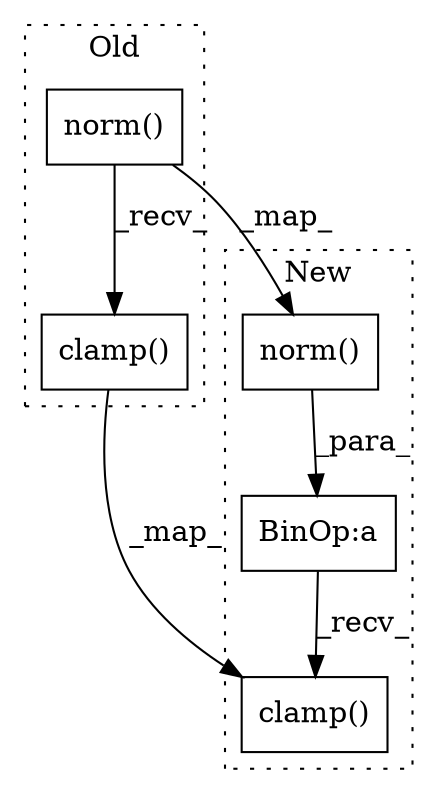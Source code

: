 digraph G {
subgraph cluster0 {
1 [label="norm()" a="75" s="844,856" l="11,27" shape="box"];
5 [label="clamp()" a="75" s="844" l="61" shape="box"];
label = "Old";
style="dotted";
}
subgraph cluster1 {
2 [label="norm()" a="75" s="880,892" l="11,27" shape="box"];
3 [label="BinOp:a" a="82" s="919" l="3" shape="box"];
4 [label="clamp()" a="75" s="952" l="26" shape="box"];
label = "New";
style="dotted";
}
1 -> 2 [label="_map_"];
1 -> 5 [label="_recv_"];
2 -> 3 [label="_para_"];
3 -> 4 [label="_recv_"];
5 -> 4 [label="_map_"];
}